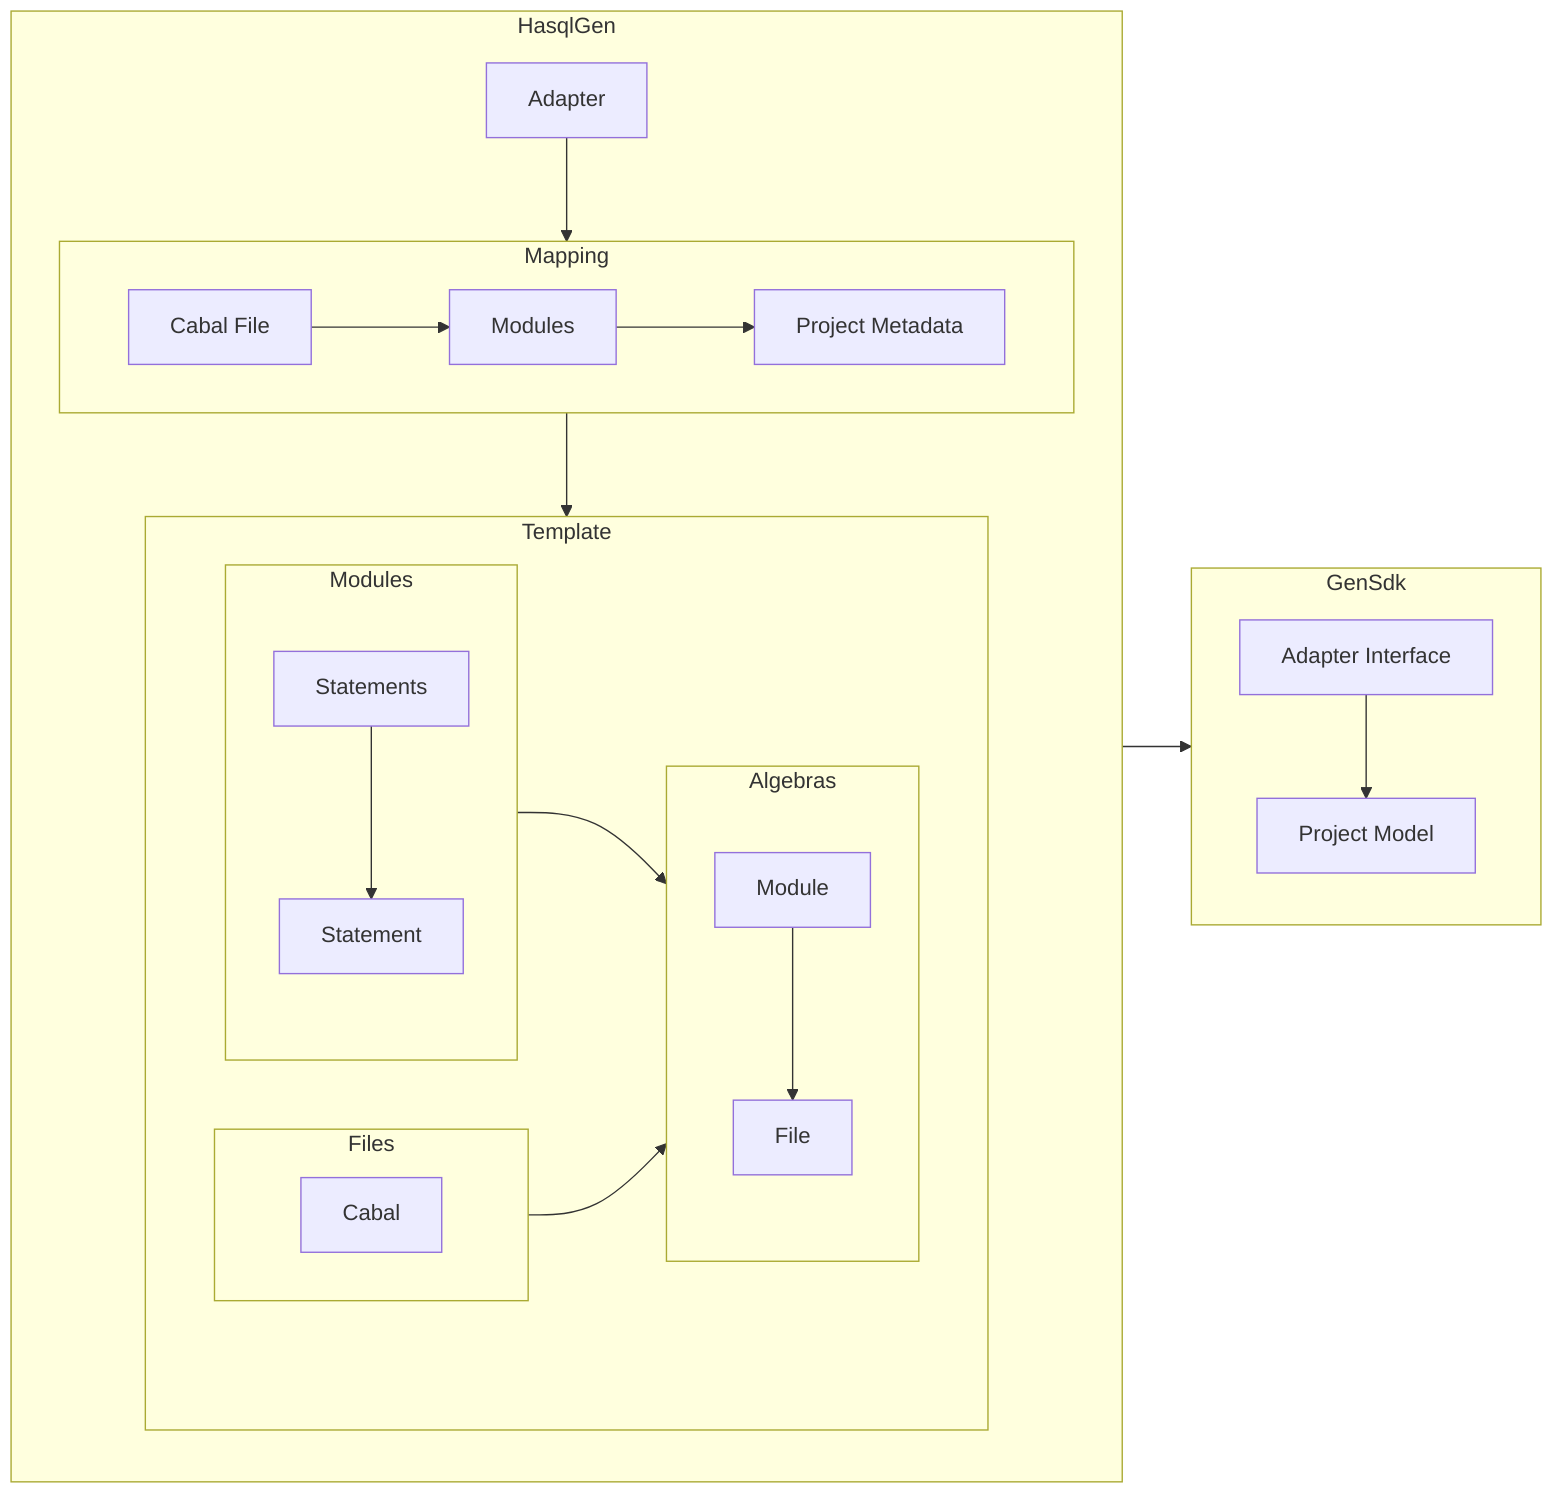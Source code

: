 flowchart LR

%% In this diagram we leave layer UI behind the scenes.
%% We only study its structure and internal dependencies.
%% 
%% - Subgraphs are systems
%% - Nodes are components
%% - Subgraphs are components as well

HasqlGen --> GenSdk

%% The general adapter lib
subgraph GenSdk
  Project[Project Model]
  GenSdk/Gen[Adapter Interface]
  GenSdk/Gen --> Project
end

subgraph HasqlGen
  HasqlGen/Adapter[Adapter]
  HasqlGen/Adapter --> Mapping
  Mapping --> Template

  %% The mapping process is staged.
  %% Essentially it's the computation stages.
  subgraph Mapping
    Mapping/ProjectMetadata[Project Metadata]
    Mapping/Modules[Modules]
    Mapping/CabalFile[Cabal File]
    Mapping/CabalFile --> Mapping/Modules
    Mapping/Modules --> Mapping/ProjectMetadata
  end

  subgraph Template
    subgraph Algebras
      Module
      File
      Module --> File
    end
    subgraph Modules
      Statement
      Statements
      Statements --> Statement
    end
    subgraph Files
      Cabal
    end
    Modules --> Algebras
    Files --> Algebras
  end

end